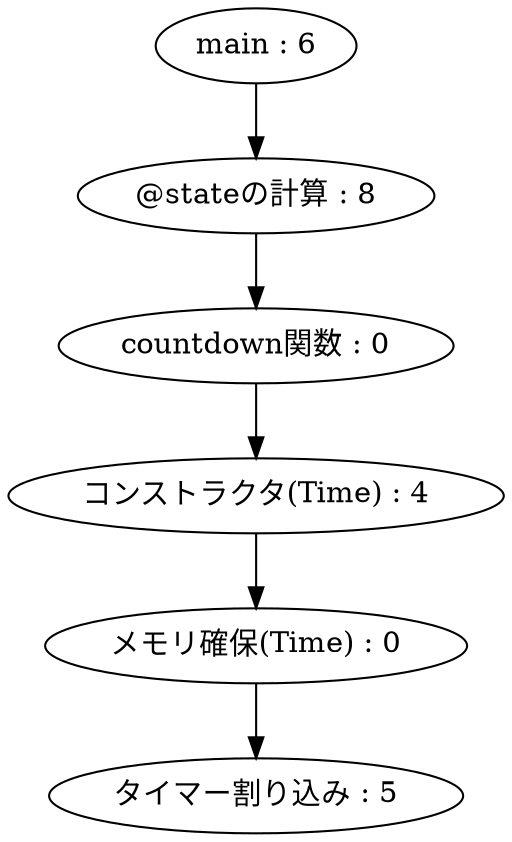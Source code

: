 digraph call_graph {
  main      [label = "main : 6"];
  state     [label = "@stateの計算 : 8"];
  cd        [label = "countdown関数 : 0"];
  const_time [label = "コンストラクタ(Time) : 4"];
  alloc_time [label = "メモリ確保(Time) : 0"];
  interrupt  [label = "タイマー割り込み : 5"];

  main -> state;
  state -> cd;
  cd -> const_time;
  const_time -> alloc_time;
  alloc_time -> interrupt;
}

